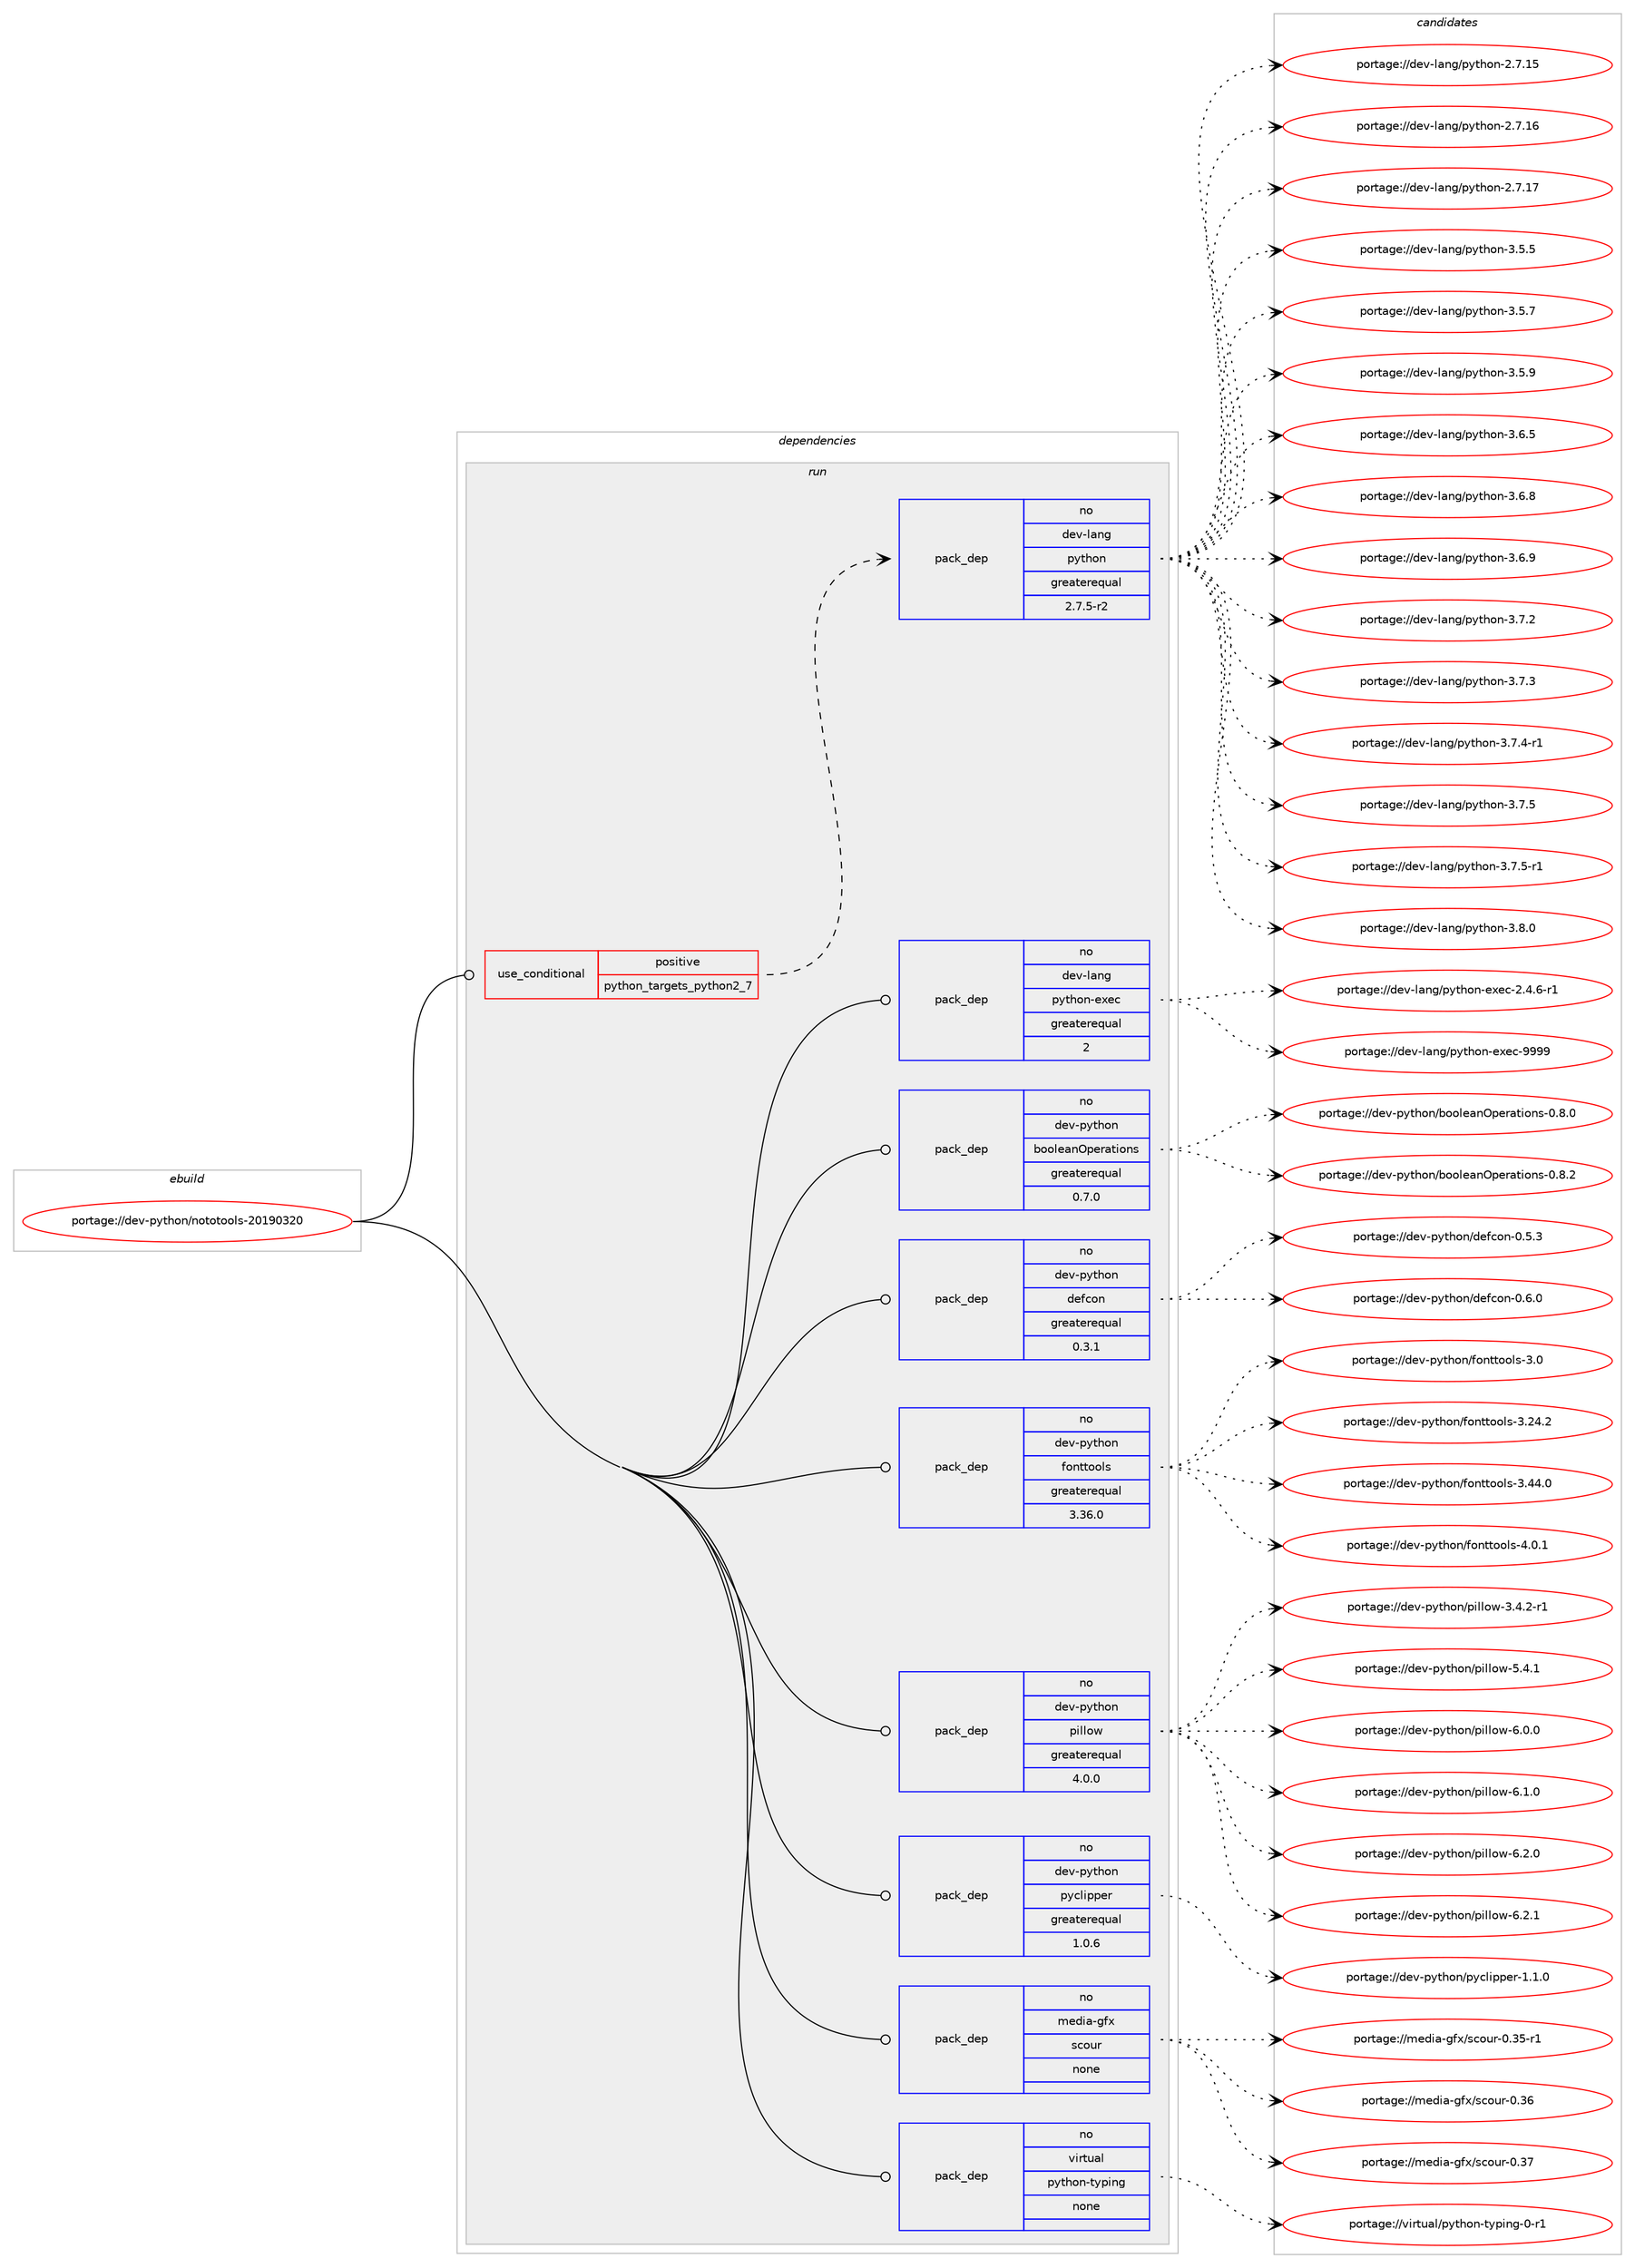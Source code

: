 digraph prolog {

# *************
# Graph options
# *************

newrank=true;
concentrate=true;
compound=true;
graph [rankdir=LR,fontname=Helvetica,fontsize=10,ranksep=1.5];#, ranksep=2.5, nodesep=0.2];
edge  [arrowhead=vee];
node  [fontname=Helvetica,fontsize=10];

# **********
# The ebuild
# **********

subgraph cluster_leftcol {
color=gray;
rank=same;
label=<<i>ebuild</i>>;
id [label="portage://dev-python/nototools-20190320", color=red, width=4, href="../dev-python/nototools-20190320.svg"];
}

# ****************
# The dependencies
# ****************

subgraph cluster_midcol {
color=gray;
label=<<i>dependencies</i>>;
subgraph cluster_compile {
fillcolor="#eeeeee";
style=filled;
label=<<i>compile</i>>;
}
subgraph cluster_compileandrun {
fillcolor="#eeeeee";
style=filled;
label=<<i>compile and run</i>>;
}
subgraph cluster_run {
fillcolor="#eeeeee";
style=filled;
label=<<i>run</i>>;
subgraph cond32601 {
dependency152104 [label=<<TABLE BORDER="0" CELLBORDER="1" CELLSPACING="0" CELLPADDING="4"><TR><TD ROWSPAN="3" CELLPADDING="10">use_conditional</TD></TR><TR><TD>positive</TD></TR><TR><TD>python_targets_python2_7</TD></TR></TABLE>>, shape=none, color=red];
subgraph pack116174 {
dependency152105 [label=<<TABLE BORDER="0" CELLBORDER="1" CELLSPACING="0" CELLPADDING="4" WIDTH="220"><TR><TD ROWSPAN="6" CELLPADDING="30">pack_dep</TD></TR><TR><TD WIDTH="110">no</TD></TR><TR><TD>dev-lang</TD></TR><TR><TD>python</TD></TR><TR><TD>greaterequal</TD></TR><TR><TD>2.7.5-r2</TD></TR></TABLE>>, shape=none, color=blue];
}
dependency152104:e -> dependency152105:w [weight=20,style="dashed",arrowhead="vee"];
}
id:e -> dependency152104:w [weight=20,style="solid",arrowhead="odot"];
subgraph pack116175 {
dependency152106 [label=<<TABLE BORDER="0" CELLBORDER="1" CELLSPACING="0" CELLPADDING="4" WIDTH="220"><TR><TD ROWSPAN="6" CELLPADDING="30">pack_dep</TD></TR><TR><TD WIDTH="110">no</TD></TR><TR><TD>dev-lang</TD></TR><TR><TD>python-exec</TD></TR><TR><TD>greaterequal</TD></TR><TR><TD>2</TD></TR></TABLE>>, shape=none, color=blue];
}
id:e -> dependency152106:w [weight=20,style="solid",arrowhead="odot"];
subgraph pack116176 {
dependency152107 [label=<<TABLE BORDER="0" CELLBORDER="1" CELLSPACING="0" CELLPADDING="4" WIDTH="220"><TR><TD ROWSPAN="6" CELLPADDING="30">pack_dep</TD></TR><TR><TD WIDTH="110">no</TD></TR><TR><TD>dev-python</TD></TR><TR><TD>booleanOperations</TD></TR><TR><TD>greaterequal</TD></TR><TR><TD>0.7.0</TD></TR></TABLE>>, shape=none, color=blue];
}
id:e -> dependency152107:w [weight=20,style="solid",arrowhead="odot"];
subgraph pack116177 {
dependency152108 [label=<<TABLE BORDER="0" CELLBORDER="1" CELLSPACING="0" CELLPADDING="4" WIDTH="220"><TR><TD ROWSPAN="6" CELLPADDING="30">pack_dep</TD></TR><TR><TD WIDTH="110">no</TD></TR><TR><TD>dev-python</TD></TR><TR><TD>defcon</TD></TR><TR><TD>greaterequal</TD></TR><TR><TD>0.3.1</TD></TR></TABLE>>, shape=none, color=blue];
}
id:e -> dependency152108:w [weight=20,style="solid",arrowhead="odot"];
subgraph pack116178 {
dependency152109 [label=<<TABLE BORDER="0" CELLBORDER="1" CELLSPACING="0" CELLPADDING="4" WIDTH="220"><TR><TD ROWSPAN="6" CELLPADDING="30">pack_dep</TD></TR><TR><TD WIDTH="110">no</TD></TR><TR><TD>dev-python</TD></TR><TR><TD>fonttools</TD></TR><TR><TD>greaterequal</TD></TR><TR><TD>3.36.0</TD></TR></TABLE>>, shape=none, color=blue];
}
id:e -> dependency152109:w [weight=20,style="solid",arrowhead="odot"];
subgraph pack116179 {
dependency152110 [label=<<TABLE BORDER="0" CELLBORDER="1" CELLSPACING="0" CELLPADDING="4" WIDTH="220"><TR><TD ROWSPAN="6" CELLPADDING="30">pack_dep</TD></TR><TR><TD WIDTH="110">no</TD></TR><TR><TD>dev-python</TD></TR><TR><TD>pillow</TD></TR><TR><TD>greaterequal</TD></TR><TR><TD>4.0.0</TD></TR></TABLE>>, shape=none, color=blue];
}
id:e -> dependency152110:w [weight=20,style="solid",arrowhead="odot"];
subgraph pack116180 {
dependency152111 [label=<<TABLE BORDER="0" CELLBORDER="1" CELLSPACING="0" CELLPADDING="4" WIDTH="220"><TR><TD ROWSPAN="6" CELLPADDING="30">pack_dep</TD></TR><TR><TD WIDTH="110">no</TD></TR><TR><TD>dev-python</TD></TR><TR><TD>pyclipper</TD></TR><TR><TD>greaterequal</TD></TR><TR><TD>1.0.6</TD></TR></TABLE>>, shape=none, color=blue];
}
id:e -> dependency152111:w [weight=20,style="solid",arrowhead="odot"];
subgraph pack116181 {
dependency152112 [label=<<TABLE BORDER="0" CELLBORDER="1" CELLSPACING="0" CELLPADDING="4" WIDTH="220"><TR><TD ROWSPAN="6" CELLPADDING="30">pack_dep</TD></TR><TR><TD WIDTH="110">no</TD></TR><TR><TD>media-gfx</TD></TR><TR><TD>scour</TD></TR><TR><TD>none</TD></TR><TR><TD></TD></TR></TABLE>>, shape=none, color=blue];
}
id:e -> dependency152112:w [weight=20,style="solid",arrowhead="odot"];
subgraph pack116182 {
dependency152113 [label=<<TABLE BORDER="0" CELLBORDER="1" CELLSPACING="0" CELLPADDING="4" WIDTH="220"><TR><TD ROWSPAN="6" CELLPADDING="30">pack_dep</TD></TR><TR><TD WIDTH="110">no</TD></TR><TR><TD>virtual</TD></TR><TR><TD>python-typing</TD></TR><TR><TD>none</TD></TR><TR><TD></TD></TR></TABLE>>, shape=none, color=blue];
}
id:e -> dependency152113:w [weight=20,style="solid",arrowhead="odot"];
}
}

# **************
# The candidates
# **************

subgraph cluster_choices {
rank=same;
color=gray;
label=<<i>candidates</i>>;

subgraph choice116174 {
color=black;
nodesep=1;
choiceportage10010111845108971101034711212111610411111045504655464953 [label="portage://dev-lang/python-2.7.15", color=red, width=4,href="../dev-lang/python-2.7.15.svg"];
choiceportage10010111845108971101034711212111610411111045504655464954 [label="portage://dev-lang/python-2.7.16", color=red, width=4,href="../dev-lang/python-2.7.16.svg"];
choiceportage10010111845108971101034711212111610411111045504655464955 [label="portage://dev-lang/python-2.7.17", color=red, width=4,href="../dev-lang/python-2.7.17.svg"];
choiceportage100101118451089711010347112121116104111110455146534653 [label="portage://dev-lang/python-3.5.5", color=red, width=4,href="../dev-lang/python-3.5.5.svg"];
choiceportage100101118451089711010347112121116104111110455146534655 [label="portage://dev-lang/python-3.5.7", color=red, width=4,href="../dev-lang/python-3.5.7.svg"];
choiceportage100101118451089711010347112121116104111110455146534657 [label="portage://dev-lang/python-3.5.9", color=red, width=4,href="../dev-lang/python-3.5.9.svg"];
choiceportage100101118451089711010347112121116104111110455146544653 [label="portage://dev-lang/python-3.6.5", color=red, width=4,href="../dev-lang/python-3.6.5.svg"];
choiceportage100101118451089711010347112121116104111110455146544656 [label="portage://dev-lang/python-3.6.8", color=red, width=4,href="../dev-lang/python-3.6.8.svg"];
choiceportage100101118451089711010347112121116104111110455146544657 [label="portage://dev-lang/python-3.6.9", color=red, width=4,href="../dev-lang/python-3.6.9.svg"];
choiceportage100101118451089711010347112121116104111110455146554650 [label="portage://dev-lang/python-3.7.2", color=red, width=4,href="../dev-lang/python-3.7.2.svg"];
choiceportage100101118451089711010347112121116104111110455146554651 [label="portage://dev-lang/python-3.7.3", color=red, width=4,href="../dev-lang/python-3.7.3.svg"];
choiceportage1001011184510897110103471121211161041111104551465546524511449 [label="portage://dev-lang/python-3.7.4-r1", color=red, width=4,href="../dev-lang/python-3.7.4-r1.svg"];
choiceportage100101118451089711010347112121116104111110455146554653 [label="portage://dev-lang/python-3.7.5", color=red, width=4,href="../dev-lang/python-3.7.5.svg"];
choiceportage1001011184510897110103471121211161041111104551465546534511449 [label="portage://dev-lang/python-3.7.5-r1", color=red, width=4,href="../dev-lang/python-3.7.5-r1.svg"];
choiceportage100101118451089711010347112121116104111110455146564648 [label="portage://dev-lang/python-3.8.0", color=red, width=4,href="../dev-lang/python-3.8.0.svg"];
dependency152105:e -> choiceportage10010111845108971101034711212111610411111045504655464953:w [style=dotted,weight="100"];
dependency152105:e -> choiceportage10010111845108971101034711212111610411111045504655464954:w [style=dotted,weight="100"];
dependency152105:e -> choiceportage10010111845108971101034711212111610411111045504655464955:w [style=dotted,weight="100"];
dependency152105:e -> choiceportage100101118451089711010347112121116104111110455146534653:w [style=dotted,weight="100"];
dependency152105:e -> choiceportage100101118451089711010347112121116104111110455146534655:w [style=dotted,weight="100"];
dependency152105:e -> choiceportage100101118451089711010347112121116104111110455146534657:w [style=dotted,weight="100"];
dependency152105:e -> choiceportage100101118451089711010347112121116104111110455146544653:w [style=dotted,weight="100"];
dependency152105:e -> choiceportage100101118451089711010347112121116104111110455146544656:w [style=dotted,weight="100"];
dependency152105:e -> choiceportage100101118451089711010347112121116104111110455146544657:w [style=dotted,weight="100"];
dependency152105:e -> choiceportage100101118451089711010347112121116104111110455146554650:w [style=dotted,weight="100"];
dependency152105:e -> choiceportage100101118451089711010347112121116104111110455146554651:w [style=dotted,weight="100"];
dependency152105:e -> choiceportage1001011184510897110103471121211161041111104551465546524511449:w [style=dotted,weight="100"];
dependency152105:e -> choiceportage100101118451089711010347112121116104111110455146554653:w [style=dotted,weight="100"];
dependency152105:e -> choiceportage1001011184510897110103471121211161041111104551465546534511449:w [style=dotted,weight="100"];
dependency152105:e -> choiceportage100101118451089711010347112121116104111110455146564648:w [style=dotted,weight="100"];
}
subgraph choice116175 {
color=black;
nodesep=1;
choiceportage10010111845108971101034711212111610411111045101120101994550465246544511449 [label="portage://dev-lang/python-exec-2.4.6-r1", color=red, width=4,href="../dev-lang/python-exec-2.4.6-r1.svg"];
choiceportage10010111845108971101034711212111610411111045101120101994557575757 [label="portage://dev-lang/python-exec-9999", color=red, width=4,href="../dev-lang/python-exec-9999.svg"];
dependency152106:e -> choiceportage10010111845108971101034711212111610411111045101120101994550465246544511449:w [style=dotted,weight="100"];
dependency152106:e -> choiceportage10010111845108971101034711212111610411111045101120101994557575757:w [style=dotted,weight="100"];
}
subgraph choice116176 {
color=black;
nodesep=1;
choiceportage100101118451121211161041111104798111111108101971107911210111497116105111110115454846564648 [label="portage://dev-python/booleanOperations-0.8.0", color=red, width=4,href="../dev-python/booleanOperations-0.8.0.svg"];
choiceportage100101118451121211161041111104798111111108101971107911210111497116105111110115454846564650 [label="portage://dev-python/booleanOperations-0.8.2", color=red, width=4,href="../dev-python/booleanOperations-0.8.2.svg"];
dependency152107:e -> choiceportage100101118451121211161041111104798111111108101971107911210111497116105111110115454846564648:w [style=dotted,weight="100"];
dependency152107:e -> choiceportage100101118451121211161041111104798111111108101971107911210111497116105111110115454846564650:w [style=dotted,weight="100"];
}
subgraph choice116177 {
color=black;
nodesep=1;
choiceportage100101118451121211161041111104710010110299111110454846534651 [label="portage://dev-python/defcon-0.5.3", color=red, width=4,href="../dev-python/defcon-0.5.3.svg"];
choiceportage100101118451121211161041111104710010110299111110454846544648 [label="portage://dev-python/defcon-0.6.0", color=red, width=4,href="../dev-python/defcon-0.6.0.svg"];
dependency152108:e -> choiceportage100101118451121211161041111104710010110299111110454846534651:w [style=dotted,weight="100"];
dependency152108:e -> choiceportage100101118451121211161041111104710010110299111110454846544648:w [style=dotted,weight="100"];
}
subgraph choice116178 {
color=black;
nodesep=1;
choiceportage100101118451121211161041111104710211111011611611111110811545514648 [label="portage://dev-python/fonttools-3.0", color=red, width=4,href="../dev-python/fonttools-3.0.svg"];
choiceportage100101118451121211161041111104710211111011611611111110811545514650524650 [label="portage://dev-python/fonttools-3.24.2", color=red, width=4,href="../dev-python/fonttools-3.24.2.svg"];
choiceportage100101118451121211161041111104710211111011611611111110811545514652524648 [label="portage://dev-python/fonttools-3.44.0", color=red, width=4,href="../dev-python/fonttools-3.44.0.svg"];
choiceportage1001011184511212111610411111047102111110116116111111108115455246484649 [label="portage://dev-python/fonttools-4.0.1", color=red, width=4,href="../dev-python/fonttools-4.0.1.svg"];
dependency152109:e -> choiceportage100101118451121211161041111104710211111011611611111110811545514648:w [style=dotted,weight="100"];
dependency152109:e -> choiceportage100101118451121211161041111104710211111011611611111110811545514650524650:w [style=dotted,weight="100"];
dependency152109:e -> choiceportage100101118451121211161041111104710211111011611611111110811545514652524648:w [style=dotted,weight="100"];
dependency152109:e -> choiceportage1001011184511212111610411111047102111110116116111111108115455246484649:w [style=dotted,weight="100"];
}
subgraph choice116179 {
color=black;
nodesep=1;
choiceportage10010111845112121116104111110471121051081081111194551465246504511449 [label="portage://dev-python/pillow-3.4.2-r1", color=red, width=4,href="../dev-python/pillow-3.4.2-r1.svg"];
choiceportage1001011184511212111610411111047112105108108111119455346524649 [label="portage://dev-python/pillow-5.4.1", color=red, width=4,href="../dev-python/pillow-5.4.1.svg"];
choiceportage1001011184511212111610411111047112105108108111119455446484648 [label="portage://dev-python/pillow-6.0.0", color=red, width=4,href="../dev-python/pillow-6.0.0.svg"];
choiceportage1001011184511212111610411111047112105108108111119455446494648 [label="portage://dev-python/pillow-6.1.0", color=red, width=4,href="../dev-python/pillow-6.1.0.svg"];
choiceportage1001011184511212111610411111047112105108108111119455446504648 [label="portage://dev-python/pillow-6.2.0", color=red, width=4,href="../dev-python/pillow-6.2.0.svg"];
choiceportage1001011184511212111610411111047112105108108111119455446504649 [label="portage://dev-python/pillow-6.2.1", color=red, width=4,href="../dev-python/pillow-6.2.1.svg"];
dependency152110:e -> choiceportage10010111845112121116104111110471121051081081111194551465246504511449:w [style=dotted,weight="100"];
dependency152110:e -> choiceportage1001011184511212111610411111047112105108108111119455346524649:w [style=dotted,weight="100"];
dependency152110:e -> choiceportage1001011184511212111610411111047112105108108111119455446484648:w [style=dotted,weight="100"];
dependency152110:e -> choiceportage1001011184511212111610411111047112105108108111119455446494648:w [style=dotted,weight="100"];
dependency152110:e -> choiceportage1001011184511212111610411111047112105108108111119455446504648:w [style=dotted,weight="100"];
dependency152110:e -> choiceportage1001011184511212111610411111047112105108108111119455446504649:w [style=dotted,weight="100"];
}
subgraph choice116180 {
color=black;
nodesep=1;
choiceportage100101118451121211161041111104711212199108105112112101114454946494648 [label="portage://dev-python/pyclipper-1.1.0", color=red, width=4,href="../dev-python/pyclipper-1.1.0.svg"];
dependency152111:e -> choiceportage100101118451121211161041111104711212199108105112112101114454946494648:w [style=dotted,weight="100"];
}
subgraph choice116181 {
color=black;
nodesep=1;
choiceportage1091011001059745103102120471159911111711445484651534511449 [label="portage://media-gfx/scour-0.35-r1", color=red, width=4,href="../media-gfx/scour-0.35-r1.svg"];
choiceportage109101100105974510310212047115991111171144548465154 [label="portage://media-gfx/scour-0.36", color=red, width=4,href="../media-gfx/scour-0.36.svg"];
choiceportage109101100105974510310212047115991111171144548465155 [label="portage://media-gfx/scour-0.37", color=red, width=4,href="../media-gfx/scour-0.37.svg"];
dependency152112:e -> choiceportage1091011001059745103102120471159911111711445484651534511449:w [style=dotted,weight="100"];
dependency152112:e -> choiceportage109101100105974510310212047115991111171144548465154:w [style=dotted,weight="100"];
dependency152112:e -> choiceportage109101100105974510310212047115991111171144548465155:w [style=dotted,weight="100"];
}
subgraph choice116182 {
color=black;
nodesep=1;
choiceportage11810511411611797108471121211161041111104511612111210511010345484511449 [label="portage://virtual/python-typing-0-r1", color=red, width=4,href="../virtual/python-typing-0-r1.svg"];
dependency152113:e -> choiceportage11810511411611797108471121211161041111104511612111210511010345484511449:w [style=dotted,weight="100"];
}
}

}
